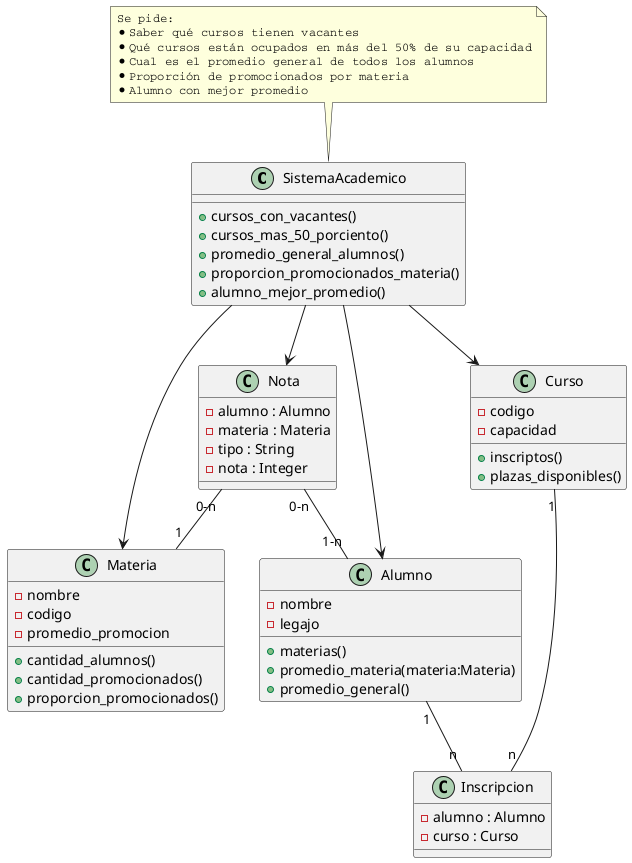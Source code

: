 @startuml TP
skinparam NoteFontName Courier
skinparam NoteFontSize 12
'skinparam linetype ortho
'left to right direction
'top to bottom direction

    'class ArrayList
    'note top 
    '    Clase de la librería estándar de Java
    'end note 

    class SistemaAcademico {
        +cursos_con_vacantes()
        +cursos_mas_50_porciento()
        +promedio_general_alumnos()
        +proporcion_promocionados_materia()
        +alumno_mejor_promedio()
    }
    note top of SistemaAcademico
        Se pide:
        * Saber qué cursos tienen vacantes
        * Qué cursos están ocupados en más del 50% de su capacidad
        * Cual es el promedio general de todos los alumnos
        * Proporción de promocionados por materia
        * Alumno con mejor promedio 
    end note 
        

    class Materia {
        -nombre
        -codigo
        -promedio_promocion

        +cantidad_alumnos()
        +cantidad_promocionados()
        +proporcion_promocionados()
    }

    class Alumno {
        -nombre
        -legajo

        +materias()
        +promedio_materia(materia:Materia)
        +promedio_general()
    }

    class Curso {
        -codigo
        -capacidad

        +inscriptos()
        +plazas_disponibles()
    } 

    class Nota {
        -alumno : Alumno
        -materia : Materia
        -tipo : String
        -nota : Integer
    }

    class Inscripcion {
        -alumno : Alumno
        -curso : Curso
    }

    Curso "1" -- "n" Inscripcion
    Alumno "1" -- "n" Inscripcion
    Nota "0-n" -- "1-n" Alumno
    Nota "0-n" -- "1" Materia
    'Materia "n" -- "n" Alumno
    SistemaAcademico --> Curso
    SistemaAcademico --> Alumno
    SistemaAcademico --> Materia
    SistemaAcademico --> Nota

    
    

    /'
    class ListaEquipos {
        equipos : ArrayList
        nombreArchivo : String

        + void cargarDeArchivo()
    }

    class ListaParticipantes {
        participantes : ArrayList
        nombreArchivo : String

        + void cargarDeArchivo()
        + void calcularPuntajes()
    }

    class ListaPartidos {
        partidos : ArrayList
        nombreArchivo : String

        + void cargarDeArchivo()
    }

    class ListaPronosticos {
        pronosticos : ArrayList
        nombreArchivo : String

        + void cargarDeArchivo()
    }

    ListaEquipos --|> ArrayList
    ListaParticipantes --|> ArrayList
    ListaPartidos --|> ArrayList
    ListaPronosticos --|> ArrayList

    class Equipo {
        idEquipo : int
        nombre : String
        descripcion : String
    }

    class Pronostico {
        idPronostico : int
        equipo : Equipo
        partido : Partido
        resultado : char
        + int puntos()
    }

    class Partido {
        idPartido : int
        equipo1 : Equipo
        equipo2 : Equipo
        golesEquipo1 : int
        golesEquipo2 : int
        + char resultado (equipo : Equipo)
    }

    class Participante {
        idParticipante : int
        nombre : String
        pronosticos : ListaPronosticos
        puntaje : int
        + void cargarPronosticos()
    }
    note left
        El participante tiene un atributo
        pronosticos de tipo ListaPronosticos
        la cual a su vez hereda de ArrayList
    end note 

    Participante --> ListaPronosticos 
    note on link
        Un Participante puede
        realizar "n" Pronósticos
    end note

    ListaPronosticos --> Pronostico : contiene



    class PronosticoDeportivo {
        participantes : ListaParticipantes
        partidos : ListaPartidos
        play()
    }
    note left
        PronosticoDeportivo sirve
        para simular el juego
    end note 
    '/

    /'
    class PronosticoDeportivo {
        participantes : listaParticipantes
        equipos : ListaEquipos
        partidos : ListaPartidos
        ListaPartidos getPartidos ()
        void setPartidos (partidos : ListaPartidos)
        ListaEquipos getEquipos ()
        void setEquipos (equipos : ListaEquipos)
        listaParticipantes getParticipantes()
        void setParticipantes (participantes : listaParticipantes)
        void cargarEquipos()
        String listarEquipos()
        void cargarParticipantes()
        String listarParticipantes()
        void cargarPartidos()
        String listarPartidos()
        void cargarPronosticos()
        String listarPronosticos()
    }
    '/

    ' Relaciones
    /'
    ListaPronosticos "1" o-- "n" Pronostico
    note on link
        Una ListaPronosticos puede
        tener "n" Pronósticos
    end note

    ListaEquipos "1" o-- "n" Equipo
    note on link
        Una ListaEquipos puede
        tener "n" Equipos
    end note

    ListaPartidos "1" o-- "n" Partido
    note on link
        Una ListaPartidos puede
        tener "n" Partidos
    end note

    ListaPronosticos "1" o-- "n" Pronostico
    note on link
        Una ListaPronosticos puede
        tener "n" Pronosticos
    end note

    ListaParticipantes "1" o-- "n" Participante
    note on link
        Una ListaParticipantes puede
        tener "n" Participantes
    end note


    Pronostico "1" o-- "1" Equipo
    note on link 
        Un pronóstico corresponde
        al resultado esperado
        para un Equipo.
    end note

    Pronostico "1" o-- "1" Partido
    note on link
        Un pronóstico corresponde
        al resultado esperado
        para Partido.
    end note


    Partido "1" o-- "2" Equipo
    note on link
        Un Partido se disputa
        entre dos Equipos
    end note


    ' Relaciones
    PronosticoDeportivo "1" o-- "1" ListaParticipantes
    note on link
        Un  PronosticoDeportivo 
        tiene una ListaParticipantes
    end note

    PronosticoDeportivo "1" o-- "1" ListaPartidos
    note on link
        Un  PronosticoDeportivo 
        tiene una ListaPartidos
    end note
    '/

    /'
    PronosticoDeportivo "1" o-r- "n" ListaEquipos
    PronosticoDeportivo "1" o-u- "n" ListaParticipantes
    PronosticoDeportivo "1" o-r- "n" ListaPartidos
    '/
@enduml